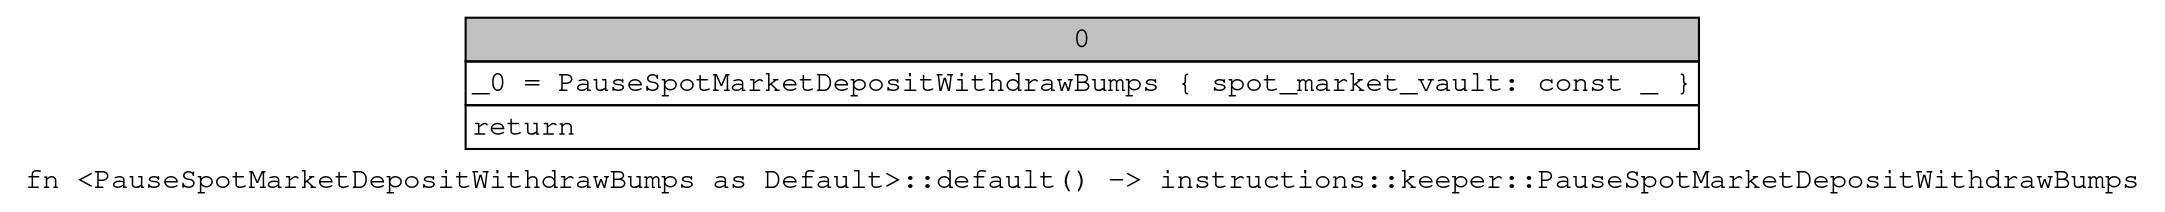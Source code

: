digraph Mir_0_11364 {
    graph [fontname="Courier, monospace"];
    node [fontname="Courier, monospace"];
    edge [fontname="Courier, monospace"];
    label=<fn &lt;PauseSpotMarketDepositWithdrawBumps as Default&gt;::default() -&gt; instructions::keeper::PauseSpotMarketDepositWithdrawBumps<br align="left"/>>;
    bb0__0_11364 [shape="none", label=<<table border="0" cellborder="1" cellspacing="0"><tr><td bgcolor="gray" align="center" colspan="1">0</td></tr><tr><td align="left" balign="left">_0 = PauseSpotMarketDepositWithdrawBumps { spot_market_vault: const _ }<br/></td></tr><tr><td align="left">return</td></tr></table>>];
}
